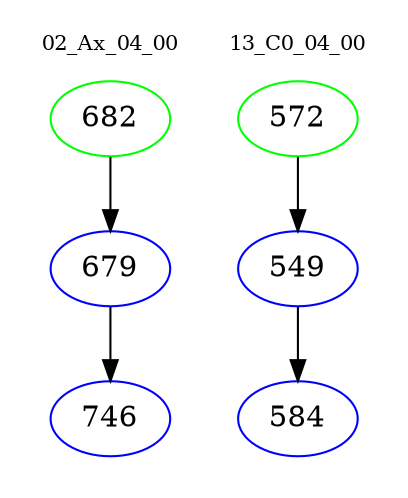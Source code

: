 digraph{
subgraph cluster_0 {
color = white
label = "02_Ax_04_00";
fontsize=10;
T0_682 [label="682", color="green"]
T0_682 -> T0_679 [color="black"]
T0_679 [label="679", color="blue"]
T0_679 -> T0_746 [color="black"]
T0_746 [label="746", color="blue"]
}
subgraph cluster_1 {
color = white
label = "13_C0_04_00";
fontsize=10;
T1_572 [label="572", color="green"]
T1_572 -> T1_549 [color="black"]
T1_549 [label="549", color="blue"]
T1_549 -> T1_584 [color="black"]
T1_584 [label="584", color="blue"]
}
}
